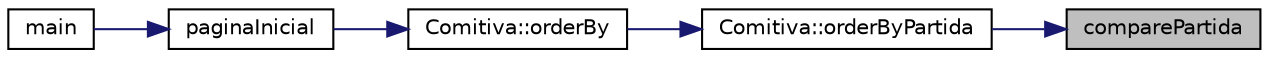 digraph "comparePartida"
{
 // LATEX_PDF_SIZE
  edge [fontname="Helvetica",fontsize="10",labelfontname="Helvetica",labelfontsize="10"];
  node [fontname="Helvetica",fontsize="10",shape=record];
  rankdir="RL";
  Node1 [label="comparePartida",height=0.2,width=0.4,color="black", fillcolor="grey75", style="filled", fontcolor="black",tooltip=" "];
  Node1 -> Node2 [dir="back",color="midnightblue",fontsize="10",style="solid",fontname="Helvetica"];
  Node2 [label="Comitiva::orderByPartida",height=0.2,width=0.4,color="black", fillcolor="white", style="filled",URL="$class_comitiva.html#a461902de24849317324327d3a2eaca55",tooltip="Mostra todos os elementos ordenados por data de partida de Tóquio."];
  Node2 -> Node3 [dir="back",color="midnightblue",fontsize="10",style="solid",fontname="Helvetica"];
  Node3 [label="Comitiva::orderBy",height=0.2,width=0.4,color="black", fillcolor="white", style="filled",URL="$class_comitiva.html#a69df54dc14ec5efd16db4b7a7c10247a",tooltip="Apenas chama a função de ordenação que o utilizador escolher."];
  Node3 -> Node4 [dir="back",color="midnightblue",fontsize="10",style="solid",fontname="Helvetica"];
  Node4 [label="paginaInicial",height=0.2,width=0.4,color="black", fillcolor="white", style="filled",URL="$menu_8h.html#a96dac07912e4edb4cb4e758e0130cf0d",tooltip="Esta função é o página inicial do programa. Todos os objetivos do projeto se fazem dentro desta funçã..."];
  Node4 -> Node5 [dir="back",color="midnightblue",fontsize="10",style="solid",fontname="Helvetica"];
  Node5 [label="main",height=0.2,width=0.4,color="black", fillcolor="white", style="filled",URL="$main_8cpp.html#ae66f6b31b5ad750f1fe042a706a4e3d4",tooltip=" "];
}
